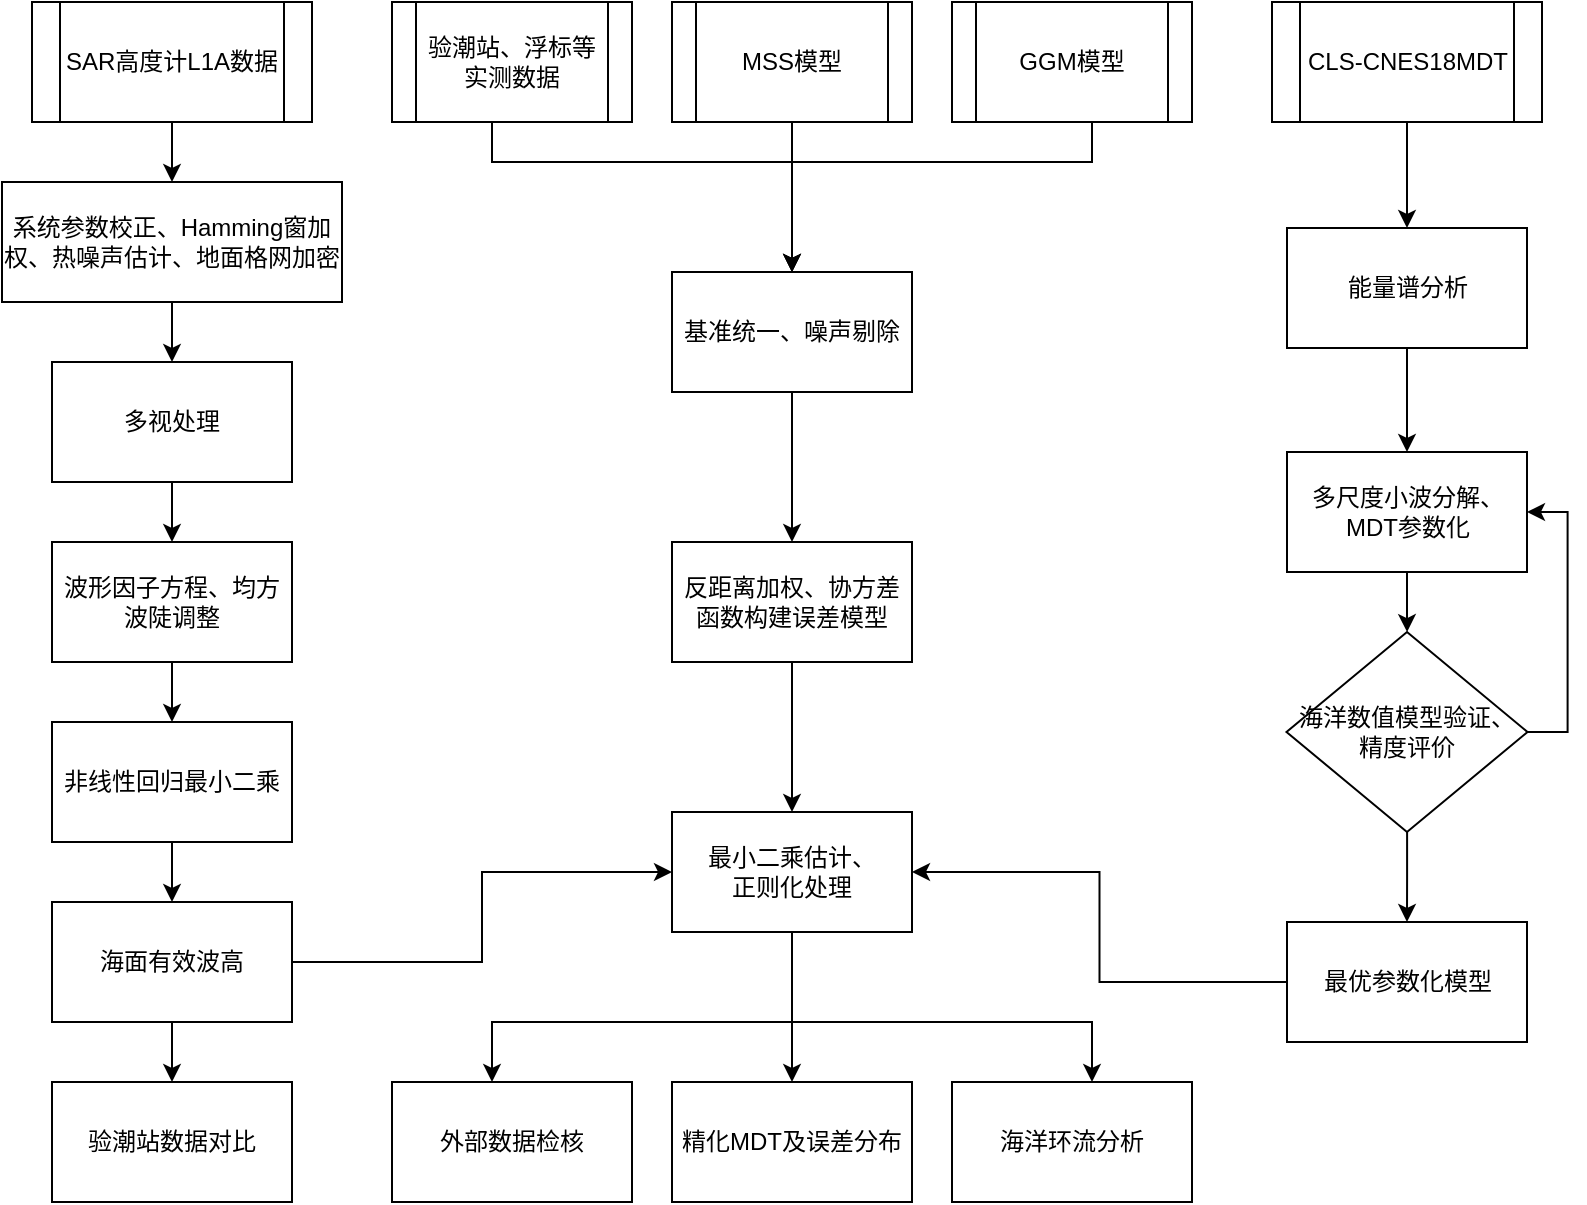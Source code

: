 <mxfile version="12.9.6" type="github"><diagram id="_5CkWuqMf3LJzgiGWqKs" name="Page-1"><mxGraphModel dx="1056" dy="567" grid="1" gridSize="10" guides="1" tooltips="1" connect="1" arrows="1" fold="1" page="1" pageScale="1" pageWidth="850" pageHeight="1100" math="0" shadow="0"><root><mxCell id="0"/><mxCell id="1" parent="0"/><mxCell id="XMBS7pqL-egp5hLZ02eN-5" value="" style="edgeStyle=orthogonalEdgeStyle;rounded=0;orthogonalLoop=1;jettySize=auto;html=1;" edge="1" parent="1" source="XMBS7pqL-egp5hLZ02eN-1" target="XMBS7pqL-egp5hLZ02eN-4"><mxGeometry relative="1" as="geometry"/></mxCell><mxCell id="XMBS7pqL-egp5hLZ02eN-1" value="SAR高度计L1A数据" style="shape=process;whiteSpace=wrap;html=1;backgroundOutline=1;" vertex="1" parent="1"><mxGeometry x="49" y="30" width="140" height="60" as="geometry"/></mxCell><mxCell id="XMBS7pqL-egp5hLZ02eN-7" value="" style="edgeStyle=orthogonalEdgeStyle;rounded=0;orthogonalLoop=1;jettySize=auto;html=1;" edge="1" parent="1" source="XMBS7pqL-egp5hLZ02eN-4" target="XMBS7pqL-egp5hLZ02eN-6"><mxGeometry relative="1" as="geometry"/></mxCell><mxCell id="XMBS7pqL-egp5hLZ02eN-4" value="系统参数校正、Hamming窗加权、热噪声估计、地面格网加密" style="rounded=0;whiteSpace=wrap;html=1;" vertex="1" parent="1"><mxGeometry x="34" y="120" width="170" height="60" as="geometry"/></mxCell><mxCell id="XMBS7pqL-egp5hLZ02eN-9" value="" style="edgeStyle=orthogonalEdgeStyle;rounded=0;orthogonalLoop=1;jettySize=auto;html=1;" edge="1" parent="1" source="XMBS7pqL-egp5hLZ02eN-6" target="XMBS7pqL-egp5hLZ02eN-8"><mxGeometry relative="1" as="geometry"/></mxCell><mxCell id="XMBS7pqL-egp5hLZ02eN-6" value="&lt;span style=&quot;white-space: normal&quot;&gt;多视处理&lt;/span&gt;" style="rounded=0;whiteSpace=wrap;html=1;" vertex="1" parent="1"><mxGeometry x="59" y="210" width="120" height="60" as="geometry"/></mxCell><mxCell id="XMBS7pqL-egp5hLZ02eN-11" value="" style="edgeStyle=orthogonalEdgeStyle;rounded=0;orthogonalLoop=1;jettySize=auto;html=1;" edge="1" parent="1" source="XMBS7pqL-egp5hLZ02eN-8" target="XMBS7pqL-egp5hLZ02eN-10"><mxGeometry relative="1" as="geometry"/></mxCell><mxCell id="XMBS7pqL-egp5hLZ02eN-8" value="&lt;span style=&quot;white-space: normal&quot;&gt;波形因子方程、均方波陡调整&lt;/span&gt;" style="rounded=0;whiteSpace=wrap;html=1;" vertex="1" parent="1"><mxGeometry x="59" y="300" width="120" height="60" as="geometry"/></mxCell><mxCell id="XMBS7pqL-egp5hLZ02eN-13" value="" style="edgeStyle=orthogonalEdgeStyle;rounded=0;orthogonalLoop=1;jettySize=auto;html=1;" edge="1" parent="1" source="XMBS7pqL-egp5hLZ02eN-10" target="XMBS7pqL-egp5hLZ02eN-12"><mxGeometry relative="1" as="geometry"/></mxCell><mxCell id="XMBS7pqL-egp5hLZ02eN-10" value="&lt;span style=&quot;white-space: normal&quot;&gt;非线性回归最小二乘&lt;/span&gt;" style="rounded=0;whiteSpace=wrap;html=1;" vertex="1" parent="1"><mxGeometry x="59" y="390" width="120" height="60" as="geometry"/></mxCell><mxCell id="XMBS7pqL-egp5hLZ02eN-15" value="" style="edgeStyle=orthogonalEdgeStyle;rounded=0;orthogonalLoop=1;jettySize=auto;html=1;" edge="1" parent="1" source="XMBS7pqL-egp5hLZ02eN-12" target="XMBS7pqL-egp5hLZ02eN-14"><mxGeometry relative="1" as="geometry"/></mxCell><mxCell id="XMBS7pqL-egp5hLZ02eN-12" value="&lt;span style=&quot;white-space: normal&quot;&gt;海面有效波高&lt;/span&gt;" style="rounded=0;whiteSpace=wrap;html=1;" vertex="1" parent="1"><mxGeometry x="59" y="480" width="120" height="60" as="geometry"/></mxCell><mxCell id="XMBS7pqL-egp5hLZ02eN-57" style="edgeStyle=orthogonalEdgeStyle;rounded=0;orthogonalLoop=1;jettySize=auto;html=1;entryX=0;entryY=0.5;entryDx=0;entryDy=0;exitX=1;exitY=0.5;exitDx=0;exitDy=0;" edge="1" parent="1" source="XMBS7pqL-egp5hLZ02eN-12" target="XMBS7pqL-egp5hLZ02eN-41"><mxGeometry relative="1" as="geometry"/></mxCell><mxCell id="XMBS7pqL-egp5hLZ02eN-14" value="&lt;span style=&quot;white-space: normal&quot;&gt;验潮站数据对比&lt;/span&gt;" style="rounded=0;whiteSpace=wrap;html=1;" vertex="1" parent="1"><mxGeometry x="59" y="570" width="120" height="60" as="geometry"/></mxCell><mxCell id="XMBS7pqL-egp5hLZ02eN-58" value="" style="edgeStyle=orthogonalEdgeStyle;rounded=0;orthogonalLoop=1;jettySize=auto;html=1;" edge="1" parent="1" source="XMBS7pqL-egp5hLZ02eN-16" target="XMBS7pqL-egp5hLZ02eN-17"><mxGeometry relative="1" as="geometry"/></mxCell><mxCell id="XMBS7pqL-egp5hLZ02eN-16" value="CLS-CNES18MDT" style="shape=process;whiteSpace=wrap;html=1;backgroundOutline=1;" vertex="1" parent="1"><mxGeometry x="669" y="30" width="135" height="60" as="geometry"/></mxCell><mxCell id="XMBS7pqL-egp5hLZ02eN-20" value="" style="edgeStyle=orthogonalEdgeStyle;rounded=0;orthogonalLoop=1;jettySize=auto;html=1;" edge="1" parent="1" source="XMBS7pqL-egp5hLZ02eN-17" target="XMBS7pqL-egp5hLZ02eN-19"><mxGeometry relative="1" as="geometry"/></mxCell><mxCell id="XMBS7pqL-egp5hLZ02eN-17" value="能量谱分析" style="rounded=0;whiteSpace=wrap;html=1;" vertex="1" parent="1"><mxGeometry x="676.5" y="143" width="120" height="60" as="geometry"/></mxCell><mxCell id="XMBS7pqL-egp5hLZ02eN-22" value="" style="edgeStyle=orthogonalEdgeStyle;rounded=0;orthogonalLoop=1;jettySize=auto;html=1;" edge="1" parent="1" source="XMBS7pqL-egp5hLZ02eN-19" target="XMBS7pqL-egp5hLZ02eN-21"><mxGeometry relative="1" as="geometry"/></mxCell><mxCell id="XMBS7pqL-egp5hLZ02eN-19" value="多尺度小波分解、MDT参数化" style="rounded=0;whiteSpace=wrap;html=1;" vertex="1" parent="1"><mxGeometry x="676.5" y="255" width="120" height="60" as="geometry"/></mxCell><mxCell id="XMBS7pqL-egp5hLZ02eN-24" style="edgeStyle=orthogonalEdgeStyle;rounded=0;orthogonalLoop=1;jettySize=auto;html=1;entryX=1;entryY=0.5;entryDx=0;entryDy=0;exitX=1;exitY=0.5;exitDx=0;exitDy=0;" edge="1" parent="1" source="XMBS7pqL-egp5hLZ02eN-21" target="XMBS7pqL-egp5hLZ02eN-19"><mxGeometry relative="1" as="geometry"/></mxCell><mxCell id="XMBS7pqL-egp5hLZ02eN-28" value="" style="edgeStyle=orthogonalEdgeStyle;rounded=0;orthogonalLoop=1;jettySize=auto;html=1;" edge="1" parent="1" source="XMBS7pqL-egp5hLZ02eN-21" target="XMBS7pqL-egp5hLZ02eN-27"><mxGeometry relative="1" as="geometry"/></mxCell><mxCell id="XMBS7pqL-egp5hLZ02eN-21" value="海洋数值模型验证、&lt;br&gt;精度评价" style="rhombus;whiteSpace=wrap;html=1;" vertex="1" parent="1"><mxGeometry x="676.25" y="345" width="120.5" height="100" as="geometry"/></mxCell><mxCell id="XMBS7pqL-egp5hLZ02eN-54" style="edgeStyle=orthogonalEdgeStyle;rounded=0;orthogonalLoop=1;jettySize=auto;html=1;entryX=1;entryY=0.5;entryDx=0;entryDy=0;" edge="1" parent="1" source="XMBS7pqL-egp5hLZ02eN-27" target="XMBS7pqL-egp5hLZ02eN-41"><mxGeometry relative="1" as="geometry"/></mxCell><mxCell id="XMBS7pqL-egp5hLZ02eN-27" value="最优参数化模型" style="rounded=0;whiteSpace=wrap;html=1;" vertex="1" parent="1"><mxGeometry x="676.5" y="490" width="120" height="60" as="geometry"/></mxCell><mxCell id="XMBS7pqL-egp5hLZ02eN-51" style="edgeStyle=orthogonalEdgeStyle;rounded=0;orthogonalLoop=1;jettySize=auto;html=1;entryX=0.5;entryY=0;entryDx=0;entryDy=0;" edge="1" parent="1" source="XMBS7pqL-egp5hLZ02eN-29" target="XMBS7pqL-egp5hLZ02eN-34"><mxGeometry relative="1" as="geometry"><Array as="points"><mxPoint x="279" y="110"/><mxPoint x="429" y="110"/></Array></mxGeometry></mxCell><mxCell id="XMBS7pqL-egp5hLZ02eN-29" value="验潮站、浮标等实测数据" style="shape=process;whiteSpace=wrap;html=1;backgroundOutline=1;" vertex="1" parent="1"><mxGeometry x="229" y="30" width="120" height="60" as="geometry"/></mxCell><mxCell id="XMBS7pqL-egp5hLZ02eN-33" value="" style="edgeStyle=orthogonalEdgeStyle;rounded=0;orthogonalLoop=1;jettySize=auto;html=1;entryX=0.5;entryY=0;entryDx=0;entryDy=0;" edge="1" parent="1" source="XMBS7pqL-egp5hLZ02eN-30" target="XMBS7pqL-egp5hLZ02eN-34"><mxGeometry relative="1" as="geometry"><mxPoint x="429" y="120" as="targetPoint"/></mxGeometry></mxCell><mxCell id="XMBS7pqL-egp5hLZ02eN-30" value="MSS模型" style="shape=process;whiteSpace=wrap;html=1;backgroundOutline=1;" vertex="1" parent="1"><mxGeometry x="369" y="30" width="120" height="60" as="geometry"/></mxCell><mxCell id="XMBS7pqL-egp5hLZ02eN-52" style="edgeStyle=orthogonalEdgeStyle;rounded=0;orthogonalLoop=1;jettySize=auto;html=1;entryX=0.5;entryY=0;entryDx=0;entryDy=0;" edge="1" parent="1" source="XMBS7pqL-egp5hLZ02eN-31" target="XMBS7pqL-egp5hLZ02eN-34"><mxGeometry relative="1" as="geometry"><mxPoint x="429" y="120" as="targetPoint"/><Array as="points"><mxPoint x="579" y="110"/><mxPoint x="429" y="110"/></Array></mxGeometry></mxCell><mxCell id="XMBS7pqL-egp5hLZ02eN-31" value="&lt;span style=&quot;white-space: normal&quot;&gt;GGM模型&lt;/span&gt;" style="shape=process;whiteSpace=wrap;html=1;backgroundOutline=1;fontFamily=Helvetica;fontSize=12;fontColor=#000000;align=center;strokeColor=#000000;fillColor=#ffffff;" vertex="1" parent="1"><mxGeometry x="509" y="30" width="120" height="60" as="geometry"/></mxCell><mxCell id="XMBS7pqL-egp5hLZ02eN-36" value="" style="edgeStyle=orthogonalEdgeStyle;rounded=0;orthogonalLoop=1;jettySize=auto;html=1;" edge="1" parent="1" source="XMBS7pqL-egp5hLZ02eN-34" target="XMBS7pqL-egp5hLZ02eN-35"><mxGeometry relative="1" as="geometry"/></mxCell><mxCell id="XMBS7pqL-egp5hLZ02eN-34" value="&lt;span style=&quot;white-space: normal&quot;&gt;基准统一、噪声剔除&lt;/span&gt;" style="rounded=0;whiteSpace=wrap;html=1;" vertex="1" parent="1"><mxGeometry x="369" y="165" width="120" height="60" as="geometry"/></mxCell><mxCell id="XMBS7pqL-egp5hLZ02eN-38" value="" style="edgeStyle=orthogonalEdgeStyle;rounded=0;orthogonalLoop=1;jettySize=auto;html=1;entryX=0.5;entryY=0;entryDx=0;entryDy=0;" edge="1" parent="1" source="XMBS7pqL-egp5hLZ02eN-35" target="XMBS7pqL-egp5hLZ02eN-41"><mxGeometry relative="1" as="geometry"><mxPoint x="429" y="345" as="targetPoint"/></mxGeometry></mxCell><mxCell id="XMBS7pqL-egp5hLZ02eN-35" value="&lt;span style=&quot;white-space: normal&quot;&gt;反距离加权、协方差函数构建误差模型&lt;/span&gt;" style="rounded=0;whiteSpace=wrap;html=1;" vertex="1" parent="1"><mxGeometry x="369" y="300" width="120" height="60" as="geometry"/></mxCell><mxCell id="XMBS7pqL-egp5hLZ02eN-49" style="edgeStyle=orthogonalEdgeStyle;rounded=0;orthogonalLoop=1;jettySize=auto;html=1;exitX=0.5;exitY=1;exitDx=0;exitDy=0;" edge="1" parent="1" source="XMBS7pqL-egp5hLZ02eN-41" target="XMBS7pqL-egp5hLZ02eN-47"><mxGeometry relative="1" as="geometry"><mxPoint x="429" y="550" as="sourcePoint"/><Array as="points"><mxPoint x="429" y="540"/><mxPoint x="579" y="540"/></Array></mxGeometry></mxCell><mxCell id="XMBS7pqL-egp5hLZ02eN-50" style="edgeStyle=orthogonalEdgeStyle;rounded=0;orthogonalLoop=1;jettySize=auto;html=1;exitX=0.5;exitY=1;exitDx=0;exitDy=0;" edge="1" parent="1" source="XMBS7pqL-egp5hLZ02eN-41" target="XMBS7pqL-egp5hLZ02eN-45"><mxGeometry relative="1" as="geometry"><mxPoint x="429" y="550" as="sourcePoint"/><Array as="points"><mxPoint x="429" y="540"/><mxPoint x="279" y="540"/></Array></mxGeometry></mxCell><mxCell id="XMBS7pqL-egp5hLZ02eN-59" value="" style="edgeStyle=orthogonalEdgeStyle;rounded=0;orthogonalLoop=1;jettySize=auto;html=1;" edge="1" parent="1" source="XMBS7pqL-egp5hLZ02eN-41" target="XMBS7pqL-egp5hLZ02eN-43"><mxGeometry relative="1" as="geometry"/></mxCell><mxCell id="XMBS7pqL-egp5hLZ02eN-41" value="&lt;span style=&quot;white-space: normal&quot;&gt;最小二乘估计、&lt;br&gt;正则化处理&lt;br&gt;&lt;/span&gt;" style="rounded=0;whiteSpace=wrap;html=1;" vertex="1" parent="1"><mxGeometry x="369" y="435" width="120" height="60" as="geometry"/></mxCell><mxCell id="XMBS7pqL-egp5hLZ02eN-43" value="精化MDT及误差分布" style="rounded=0;whiteSpace=wrap;html=1;" vertex="1" parent="1"><mxGeometry x="369" y="570" width="120" height="60" as="geometry"/></mxCell><mxCell id="XMBS7pqL-egp5hLZ02eN-47" value="海洋环流分析" style="rounded=0;whiteSpace=wrap;html=1;" vertex="1" parent="1"><mxGeometry x="509" y="570" width="120" height="60" as="geometry"/></mxCell><mxCell id="XMBS7pqL-egp5hLZ02eN-45" value="&lt;span style=&quot;white-space: normal&quot;&gt;外部数据检核&lt;/span&gt;" style="rounded=0;whiteSpace=wrap;html=1;" vertex="1" parent="1"><mxGeometry x="229" y="570" width="120" height="60" as="geometry"/></mxCell></root></mxGraphModel></diagram></mxfile>